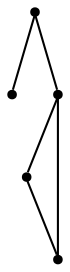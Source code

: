 graph {
  node [shape=point,comment="{\"directed\":false,\"doi\":\"10.1007/3-540-45848-4_5\",\"figure\":\"3 (2)\"}"]

  v0 [pos="1743.5833930969243,1058.3416239420576"]
  v1 [pos="2019.3333625793457,1085.8417765299482"]
  v2 [pos="1964.0833218892417,1030.5917358398438"]
  v3 [pos="1927.3332913716636,1095.0916544596357"]
  v4 [pos="1853.8333574930828,1168.591715494792"]

  v4 -- v0 [id="-3",pos="1853.8333574930828,1168.591715494792 1839.129130045573,1017.8168233235679 1839.129130045573,1017.8168233235679 1839.129130045573,1017.8168233235679 1743.5833930969243,1058.3416239420576 1743.5833930969243,1058.3416239420576 1743.5833930969243,1058.3416239420576"]
  v4 -- v3 [id="-4",pos="1853.8333574930828,1168.591715494792 1927.3332913716636,1095.0916544596357 1927.3332913716636,1095.0916544596357 1927.3332913716636,1095.0916544596357"]
  v3 -- v2 [id="-5",pos="1927.3332913716636,1095.0916544596357 1964.0833218892417,1030.5917358398438 1964.0833218892417,1030.5917358398438 1964.0833218892417,1030.5917358398438"]
  v3 -- v1 [id="-6",pos="1927.3332913716636,1095.0916544596357 2019.3333625793457,1085.8417765299482 2019.3333625793457,1085.8417765299482 2019.3333625793457,1085.8417765299482"]
  v1 -- v2 [id="-11",pos="2019.3333625793457,1085.8417765299482 1964.0833218892417,1030.5917358398438 1964.0833218892417,1030.5917358398438 1964.0833218892417,1030.5917358398438"]
}